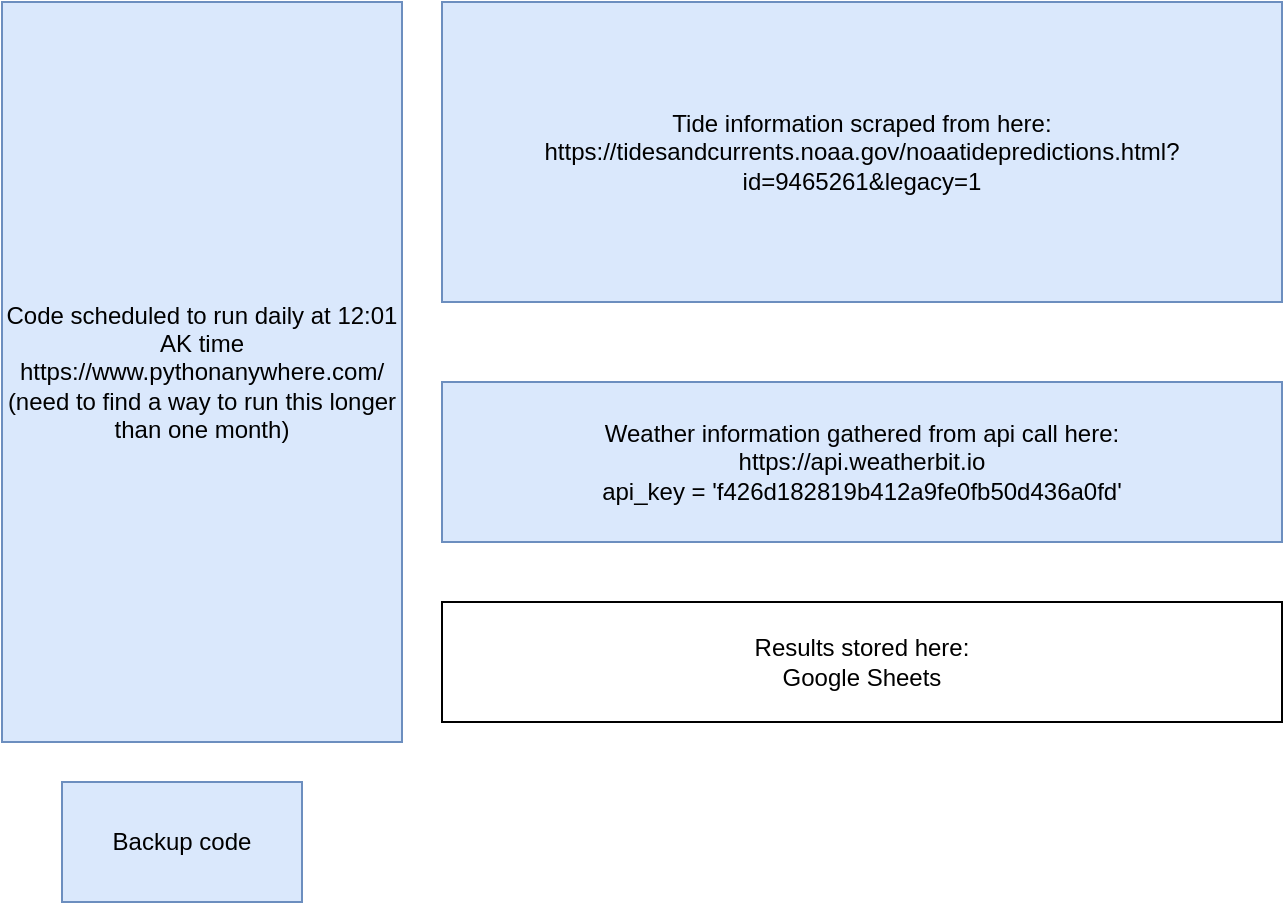 <mxfile version="21.6.5" type="github">
  <diagram name="Page-1" id="XiET4_LCxF__4rI366Q-">
    <mxGraphModel dx="1050" dy="542" grid="1" gridSize="10" guides="1" tooltips="1" connect="1" arrows="1" fold="1" page="1" pageScale="1" pageWidth="850" pageHeight="1100" math="0" shadow="0">
      <root>
        <mxCell id="0" />
        <mxCell id="1" parent="0" />
        <UserObject label="Tide information scraped from here:&lt;br&gt;https://tidesandcurrents.noaa.gov/noaatidepredictions.html?id=9465261&amp;amp;legacy=1" link="https://tidesandcurrents.noaa.gov/noaatidepredictions.html?id=9465261&amp;legacy=1" id="FKk4y6Cx84PHiJMstI98-1">
          <mxCell style="rounded=0;whiteSpace=wrap;html=1;fillColor=#dae8fc;strokeColor=#6c8ebf;" vertex="1" parent="1">
            <mxGeometry x="290" y="20" width="420" height="150" as="geometry" />
          </mxCell>
        </UserObject>
        <UserObject label="Weather information gathered from api call here:&lt;br&gt;https://api.weatherbit.io&lt;br&gt;api_key = &#39;f426d182819b412a9fe0fb50d436a0fd&#39;" link="https://www.weatherbit.io/account/dashboard" id="FKk4y6Cx84PHiJMstI98-2">
          <mxCell style="rounded=0;whiteSpace=wrap;html=1;fillColor=#dae8fc;strokeColor=#6c8ebf;" vertex="1" parent="1">
            <mxGeometry x="290" y="210" width="420" height="80" as="geometry" />
          </mxCell>
        </UserObject>
        <UserObject label="Code scheduled to run daily at 12:01 AK time&lt;br&gt;https://www.pythonanywhere.com/&lt;br&gt;(need to find a way to run this longer than one month)" link="https://www.pythonanywhere.com/user/TideAlert/files/home" id="FKk4y6Cx84PHiJMstI98-3">
          <mxCell style="rounded=0;whiteSpace=wrap;html=1;fillColor=#dae8fc;strokeColor=#6c8ebf;" vertex="1" parent="1">
            <mxGeometry x="70" y="20" width="200" height="370" as="geometry" />
          </mxCell>
        </UserObject>
        <mxCell id="FKk4y6Cx84PHiJMstI98-4" value="Results stored here:&lt;br&gt;Google Sheets" style="rounded=0;whiteSpace=wrap;html=1;" vertex="1" parent="1">
          <mxGeometry x="290" y="320" width="420" height="60" as="geometry" />
        </mxCell>
        <UserObject label="Backup code" link="https://github.com/usernamesareusless/C-Tide-Tracker/blob/main/Tide%20Tracker%20Python" id="FKk4y6Cx84PHiJMstI98-5">
          <mxCell style="rounded=0;whiteSpace=wrap;html=1;fillColor=#dae8fc;strokeColor=#6c8ebf;" vertex="1" parent="1">
            <mxGeometry x="100" y="410" width="120" height="60" as="geometry" />
          </mxCell>
        </UserObject>
      </root>
    </mxGraphModel>
  </diagram>
</mxfile>
